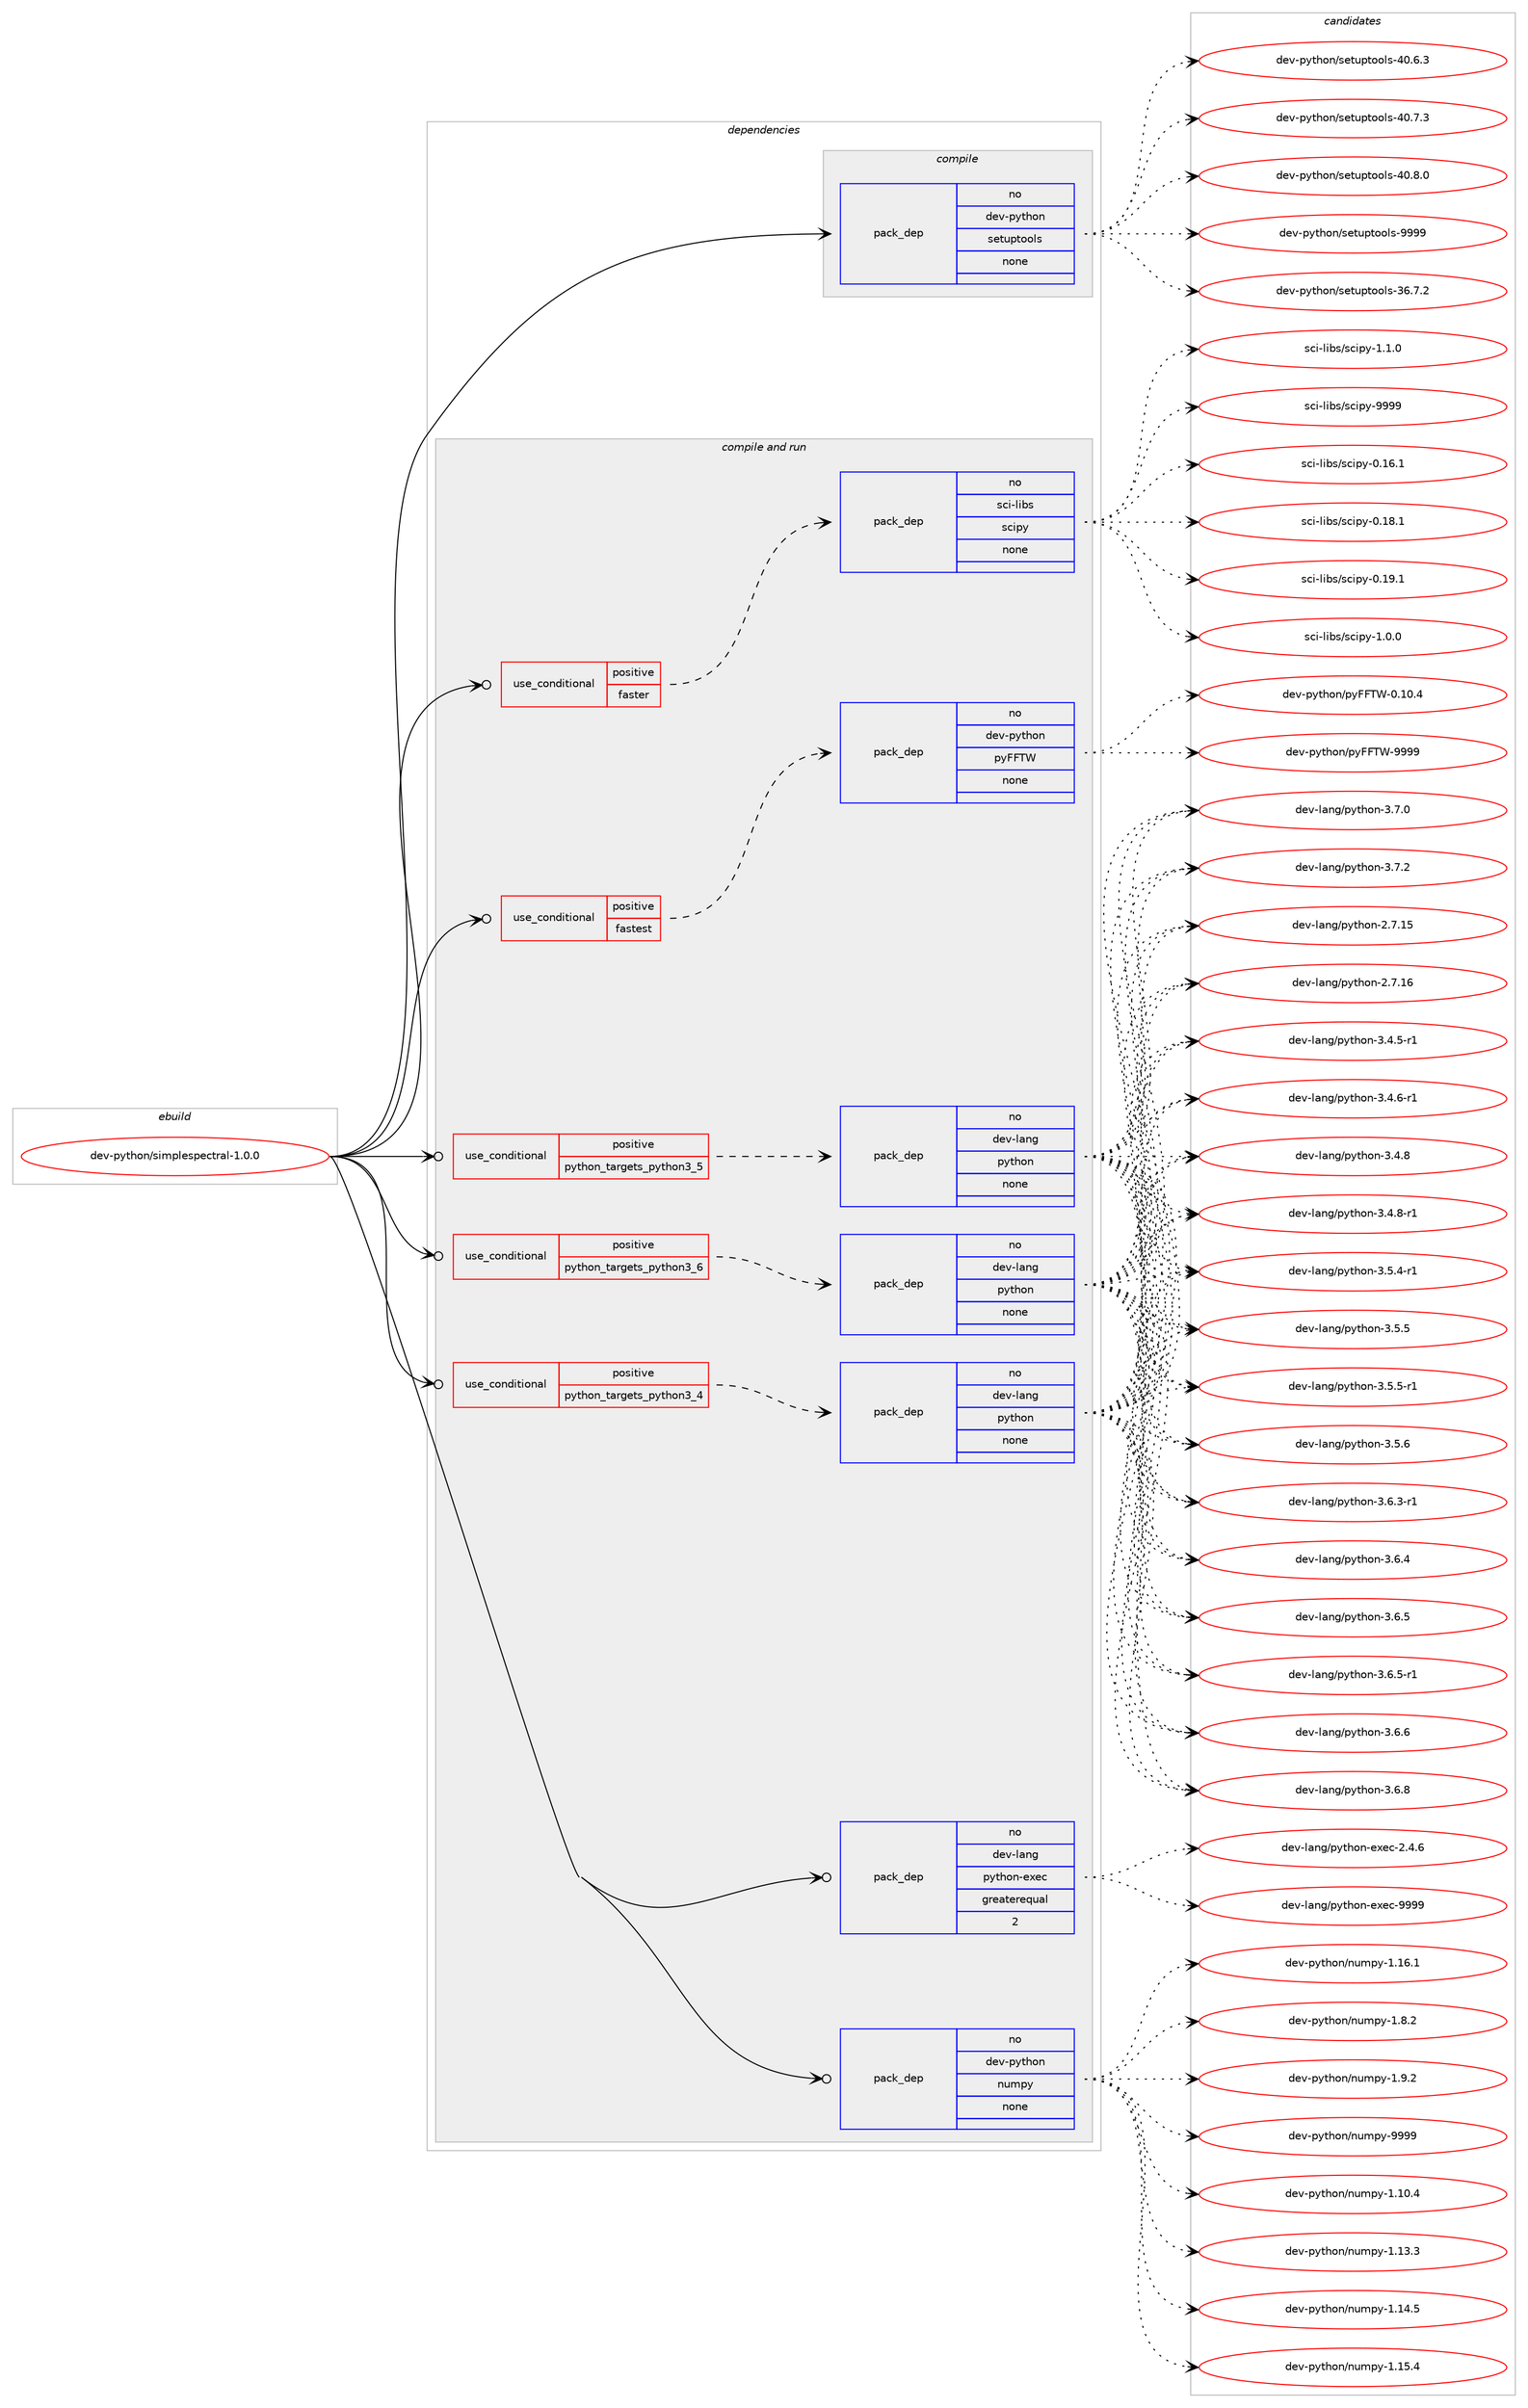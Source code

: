 digraph prolog {

# *************
# Graph options
# *************

newrank=true;
concentrate=true;
compound=true;
graph [rankdir=LR,fontname=Helvetica,fontsize=10,ranksep=1.5];#, ranksep=2.5, nodesep=0.2];
edge  [arrowhead=vee];
node  [fontname=Helvetica,fontsize=10];

# **********
# The ebuild
# **********

subgraph cluster_leftcol {
color=gray;
rank=same;
label=<<i>ebuild</i>>;
id [label="dev-python/simplespectral-1.0.0", color=red, width=4, href="../dev-python/simplespectral-1.0.0.svg"];
}

# ****************
# The dependencies
# ****************

subgraph cluster_midcol {
color=gray;
label=<<i>dependencies</i>>;
subgraph cluster_compile {
fillcolor="#eeeeee";
style=filled;
label=<<i>compile</i>>;
subgraph pack1033247 {
dependency1441230 [label=<<TABLE BORDER="0" CELLBORDER="1" CELLSPACING="0" CELLPADDING="4" WIDTH="220"><TR><TD ROWSPAN="6" CELLPADDING="30">pack_dep</TD></TR><TR><TD WIDTH="110">no</TD></TR><TR><TD>dev-python</TD></TR><TR><TD>setuptools</TD></TR><TR><TD>none</TD></TR><TR><TD></TD></TR></TABLE>>, shape=none, color=blue];
}
id:e -> dependency1441230:w [weight=20,style="solid",arrowhead="vee"];
}
subgraph cluster_compileandrun {
fillcolor="#eeeeee";
style=filled;
label=<<i>compile and run</i>>;
subgraph cond384621 {
dependency1441231 [label=<<TABLE BORDER="0" CELLBORDER="1" CELLSPACING="0" CELLPADDING="4"><TR><TD ROWSPAN="3" CELLPADDING="10">use_conditional</TD></TR><TR><TD>positive</TD></TR><TR><TD>faster</TD></TR></TABLE>>, shape=none, color=red];
subgraph pack1033248 {
dependency1441232 [label=<<TABLE BORDER="0" CELLBORDER="1" CELLSPACING="0" CELLPADDING="4" WIDTH="220"><TR><TD ROWSPAN="6" CELLPADDING="30">pack_dep</TD></TR><TR><TD WIDTH="110">no</TD></TR><TR><TD>sci-libs</TD></TR><TR><TD>scipy</TD></TR><TR><TD>none</TD></TR><TR><TD></TD></TR></TABLE>>, shape=none, color=blue];
}
dependency1441231:e -> dependency1441232:w [weight=20,style="dashed",arrowhead="vee"];
}
id:e -> dependency1441231:w [weight=20,style="solid",arrowhead="odotvee"];
subgraph cond384622 {
dependency1441233 [label=<<TABLE BORDER="0" CELLBORDER="1" CELLSPACING="0" CELLPADDING="4"><TR><TD ROWSPAN="3" CELLPADDING="10">use_conditional</TD></TR><TR><TD>positive</TD></TR><TR><TD>fastest</TD></TR></TABLE>>, shape=none, color=red];
subgraph pack1033249 {
dependency1441234 [label=<<TABLE BORDER="0" CELLBORDER="1" CELLSPACING="0" CELLPADDING="4" WIDTH="220"><TR><TD ROWSPAN="6" CELLPADDING="30">pack_dep</TD></TR><TR><TD WIDTH="110">no</TD></TR><TR><TD>dev-python</TD></TR><TR><TD>pyFFTW</TD></TR><TR><TD>none</TD></TR><TR><TD></TD></TR></TABLE>>, shape=none, color=blue];
}
dependency1441233:e -> dependency1441234:w [weight=20,style="dashed",arrowhead="vee"];
}
id:e -> dependency1441233:w [weight=20,style="solid",arrowhead="odotvee"];
subgraph cond384623 {
dependency1441235 [label=<<TABLE BORDER="0" CELLBORDER="1" CELLSPACING="0" CELLPADDING="4"><TR><TD ROWSPAN="3" CELLPADDING="10">use_conditional</TD></TR><TR><TD>positive</TD></TR><TR><TD>python_targets_python3_4</TD></TR></TABLE>>, shape=none, color=red];
subgraph pack1033250 {
dependency1441236 [label=<<TABLE BORDER="0" CELLBORDER="1" CELLSPACING="0" CELLPADDING="4" WIDTH="220"><TR><TD ROWSPAN="6" CELLPADDING="30">pack_dep</TD></TR><TR><TD WIDTH="110">no</TD></TR><TR><TD>dev-lang</TD></TR><TR><TD>python</TD></TR><TR><TD>none</TD></TR><TR><TD></TD></TR></TABLE>>, shape=none, color=blue];
}
dependency1441235:e -> dependency1441236:w [weight=20,style="dashed",arrowhead="vee"];
}
id:e -> dependency1441235:w [weight=20,style="solid",arrowhead="odotvee"];
subgraph cond384624 {
dependency1441237 [label=<<TABLE BORDER="0" CELLBORDER="1" CELLSPACING="0" CELLPADDING="4"><TR><TD ROWSPAN="3" CELLPADDING="10">use_conditional</TD></TR><TR><TD>positive</TD></TR><TR><TD>python_targets_python3_5</TD></TR></TABLE>>, shape=none, color=red];
subgraph pack1033251 {
dependency1441238 [label=<<TABLE BORDER="0" CELLBORDER="1" CELLSPACING="0" CELLPADDING="4" WIDTH="220"><TR><TD ROWSPAN="6" CELLPADDING="30">pack_dep</TD></TR><TR><TD WIDTH="110">no</TD></TR><TR><TD>dev-lang</TD></TR><TR><TD>python</TD></TR><TR><TD>none</TD></TR><TR><TD></TD></TR></TABLE>>, shape=none, color=blue];
}
dependency1441237:e -> dependency1441238:w [weight=20,style="dashed",arrowhead="vee"];
}
id:e -> dependency1441237:w [weight=20,style="solid",arrowhead="odotvee"];
subgraph cond384625 {
dependency1441239 [label=<<TABLE BORDER="0" CELLBORDER="1" CELLSPACING="0" CELLPADDING="4"><TR><TD ROWSPAN="3" CELLPADDING="10">use_conditional</TD></TR><TR><TD>positive</TD></TR><TR><TD>python_targets_python3_6</TD></TR></TABLE>>, shape=none, color=red];
subgraph pack1033252 {
dependency1441240 [label=<<TABLE BORDER="0" CELLBORDER="1" CELLSPACING="0" CELLPADDING="4" WIDTH="220"><TR><TD ROWSPAN="6" CELLPADDING="30">pack_dep</TD></TR><TR><TD WIDTH="110">no</TD></TR><TR><TD>dev-lang</TD></TR><TR><TD>python</TD></TR><TR><TD>none</TD></TR><TR><TD></TD></TR></TABLE>>, shape=none, color=blue];
}
dependency1441239:e -> dependency1441240:w [weight=20,style="dashed",arrowhead="vee"];
}
id:e -> dependency1441239:w [weight=20,style="solid",arrowhead="odotvee"];
subgraph pack1033253 {
dependency1441241 [label=<<TABLE BORDER="0" CELLBORDER="1" CELLSPACING="0" CELLPADDING="4" WIDTH="220"><TR><TD ROWSPAN="6" CELLPADDING="30">pack_dep</TD></TR><TR><TD WIDTH="110">no</TD></TR><TR><TD>dev-lang</TD></TR><TR><TD>python-exec</TD></TR><TR><TD>greaterequal</TD></TR><TR><TD>2</TD></TR></TABLE>>, shape=none, color=blue];
}
id:e -> dependency1441241:w [weight=20,style="solid",arrowhead="odotvee"];
subgraph pack1033254 {
dependency1441242 [label=<<TABLE BORDER="0" CELLBORDER="1" CELLSPACING="0" CELLPADDING="4" WIDTH="220"><TR><TD ROWSPAN="6" CELLPADDING="30">pack_dep</TD></TR><TR><TD WIDTH="110">no</TD></TR><TR><TD>dev-python</TD></TR><TR><TD>numpy</TD></TR><TR><TD>none</TD></TR><TR><TD></TD></TR></TABLE>>, shape=none, color=blue];
}
id:e -> dependency1441242:w [weight=20,style="solid",arrowhead="odotvee"];
}
subgraph cluster_run {
fillcolor="#eeeeee";
style=filled;
label=<<i>run</i>>;
}
}

# **************
# The candidates
# **************

subgraph cluster_choices {
rank=same;
color=gray;
label=<<i>candidates</i>>;

subgraph choice1033247 {
color=black;
nodesep=1;
choice100101118451121211161041111104711510111611711211611111110811545515446554650 [label="dev-python/setuptools-36.7.2", color=red, width=4,href="../dev-python/setuptools-36.7.2.svg"];
choice100101118451121211161041111104711510111611711211611111110811545524846544651 [label="dev-python/setuptools-40.6.3", color=red, width=4,href="../dev-python/setuptools-40.6.3.svg"];
choice100101118451121211161041111104711510111611711211611111110811545524846554651 [label="dev-python/setuptools-40.7.3", color=red, width=4,href="../dev-python/setuptools-40.7.3.svg"];
choice100101118451121211161041111104711510111611711211611111110811545524846564648 [label="dev-python/setuptools-40.8.0", color=red, width=4,href="../dev-python/setuptools-40.8.0.svg"];
choice10010111845112121116104111110471151011161171121161111111081154557575757 [label="dev-python/setuptools-9999", color=red, width=4,href="../dev-python/setuptools-9999.svg"];
dependency1441230:e -> choice100101118451121211161041111104711510111611711211611111110811545515446554650:w [style=dotted,weight="100"];
dependency1441230:e -> choice100101118451121211161041111104711510111611711211611111110811545524846544651:w [style=dotted,weight="100"];
dependency1441230:e -> choice100101118451121211161041111104711510111611711211611111110811545524846554651:w [style=dotted,weight="100"];
dependency1441230:e -> choice100101118451121211161041111104711510111611711211611111110811545524846564648:w [style=dotted,weight="100"];
dependency1441230:e -> choice10010111845112121116104111110471151011161171121161111111081154557575757:w [style=dotted,weight="100"];
}
subgraph choice1033248 {
color=black;
nodesep=1;
choice115991054510810598115471159910511212145484649544649 [label="sci-libs/scipy-0.16.1", color=red, width=4,href="../sci-libs/scipy-0.16.1.svg"];
choice115991054510810598115471159910511212145484649564649 [label="sci-libs/scipy-0.18.1", color=red, width=4,href="../sci-libs/scipy-0.18.1.svg"];
choice115991054510810598115471159910511212145484649574649 [label="sci-libs/scipy-0.19.1", color=red, width=4,href="../sci-libs/scipy-0.19.1.svg"];
choice1159910545108105981154711599105112121454946484648 [label="sci-libs/scipy-1.0.0", color=red, width=4,href="../sci-libs/scipy-1.0.0.svg"];
choice1159910545108105981154711599105112121454946494648 [label="sci-libs/scipy-1.1.0", color=red, width=4,href="../sci-libs/scipy-1.1.0.svg"];
choice11599105451081059811547115991051121214557575757 [label="sci-libs/scipy-9999", color=red, width=4,href="../sci-libs/scipy-9999.svg"];
dependency1441232:e -> choice115991054510810598115471159910511212145484649544649:w [style=dotted,weight="100"];
dependency1441232:e -> choice115991054510810598115471159910511212145484649564649:w [style=dotted,weight="100"];
dependency1441232:e -> choice115991054510810598115471159910511212145484649574649:w [style=dotted,weight="100"];
dependency1441232:e -> choice1159910545108105981154711599105112121454946484648:w [style=dotted,weight="100"];
dependency1441232:e -> choice1159910545108105981154711599105112121454946494648:w [style=dotted,weight="100"];
dependency1441232:e -> choice11599105451081059811547115991051121214557575757:w [style=dotted,weight="100"];
}
subgraph choice1033249 {
color=black;
nodesep=1;
choice10010111845112121116104111110471121217070848745484649484652 [label="dev-python/pyFFTW-0.10.4", color=red, width=4,href="../dev-python/pyFFTW-0.10.4.svg"];
choice1001011184511212111610411111047112121707084874557575757 [label="dev-python/pyFFTW-9999", color=red, width=4,href="../dev-python/pyFFTW-9999.svg"];
dependency1441234:e -> choice10010111845112121116104111110471121217070848745484649484652:w [style=dotted,weight="100"];
dependency1441234:e -> choice1001011184511212111610411111047112121707084874557575757:w [style=dotted,weight="100"];
}
subgraph choice1033250 {
color=black;
nodesep=1;
choice10010111845108971101034711212111610411111045504655464953 [label="dev-lang/python-2.7.15", color=red, width=4,href="../dev-lang/python-2.7.15.svg"];
choice10010111845108971101034711212111610411111045504655464954 [label="dev-lang/python-2.7.16", color=red, width=4,href="../dev-lang/python-2.7.16.svg"];
choice1001011184510897110103471121211161041111104551465246534511449 [label="dev-lang/python-3.4.5-r1", color=red, width=4,href="../dev-lang/python-3.4.5-r1.svg"];
choice1001011184510897110103471121211161041111104551465246544511449 [label="dev-lang/python-3.4.6-r1", color=red, width=4,href="../dev-lang/python-3.4.6-r1.svg"];
choice100101118451089711010347112121116104111110455146524656 [label="dev-lang/python-3.4.8", color=red, width=4,href="../dev-lang/python-3.4.8.svg"];
choice1001011184510897110103471121211161041111104551465246564511449 [label="dev-lang/python-3.4.8-r1", color=red, width=4,href="../dev-lang/python-3.4.8-r1.svg"];
choice1001011184510897110103471121211161041111104551465346524511449 [label="dev-lang/python-3.5.4-r1", color=red, width=4,href="../dev-lang/python-3.5.4-r1.svg"];
choice100101118451089711010347112121116104111110455146534653 [label="dev-lang/python-3.5.5", color=red, width=4,href="../dev-lang/python-3.5.5.svg"];
choice1001011184510897110103471121211161041111104551465346534511449 [label="dev-lang/python-3.5.5-r1", color=red, width=4,href="../dev-lang/python-3.5.5-r1.svg"];
choice100101118451089711010347112121116104111110455146534654 [label="dev-lang/python-3.5.6", color=red, width=4,href="../dev-lang/python-3.5.6.svg"];
choice1001011184510897110103471121211161041111104551465446514511449 [label="dev-lang/python-3.6.3-r1", color=red, width=4,href="../dev-lang/python-3.6.3-r1.svg"];
choice100101118451089711010347112121116104111110455146544652 [label="dev-lang/python-3.6.4", color=red, width=4,href="../dev-lang/python-3.6.4.svg"];
choice100101118451089711010347112121116104111110455146544653 [label="dev-lang/python-3.6.5", color=red, width=4,href="../dev-lang/python-3.6.5.svg"];
choice1001011184510897110103471121211161041111104551465446534511449 [label="dev-lang/python-3.6.5-r1", color=red, width=4,href="../dev-lang/python-3.6.5-r1.svg"];
choice100101118451089711010347112121116104111110455146544654 [label="dev-lang/python-3.6.6", color=red, width=4,href="../dev-lang/python-3.6.6.svg"];
choice100101118451089711010347112121116104111110455146544656 [label="dev-lang/python-3.6.8", color=red, width=4,href="../dev-lang/python-3.6.8.svg"];
choice100101118451089711010347112121116104111110455146554648 [label="dev-lang/python-3.7.0", color=red, width=4,href="../dev-lang/python-3.7.0.svg"];
choice100101118451089711010347112121116104111110455146554650 [label="dev-lang/python-3.7.2", color=red, width=4,href="../dev-lang/python-3.7.2.svg"];
dependency1441236:e -> choice10010111845108971101034711212111610411111045504655464953:w [style=dotted,weight="100"];
dependency1441236:e -> choice10010111845108971101034711212111610411111045504655464954:w [style=dotted,weight="100"];
dependency1441236:e -> choice1001011184510897110103471121211161041111104551465246534511449:w [style=dotted,weight="100"];
dependency1441236:e -> choice1001011184510897110103471121211161041111104551465246544511449:w [style=dotted,weight="100"];
dependency1441236:e -> choice100101118451089711010347112121116104111110455146524656:w [style=dotted,weight="100"];
dependency1441236:e -> choice1001011184510897110103471121211161041111104551465246564511449:w [style=dotted,weight="100"];
dependency1441236:e -> choice1001011184510897110103471121211161041111104551465346524511449:w [style=dotted,weight="100"];
dependency1441236:e -> choice100101118451089711010347112121116104111110455146534653:w [style=dotted,weight="100"];
dependency1441236:e -> choice1001011184510897110103471121211161041111104551465346534511449:w [style=dotted,weight="100"];
dependency1441236:e -> choice100101118451089711010347112121116104111110455146534654:w [style=dotted,weight="100"];
dependency1441236:e -> choice1001011184510897110103471121211161041111104551465446514511449:w [style=dotted,weight="100"];
dependency1441236:e -> choice100101118451089711010347112121116104111110455146544652:w [style=dotted,weight="100"];
dependency1441236:e -> choice100101118451089711010347112121116104111110455146544653:w [style=dotted,weight="100"];
dependency1441236:e -> choice1001011184510897110103471121211161041111104551465446534511449:w [style=dotted,weight="100"];
dependency1441236:e -> choice100101118451089711010347112121116104111110455146544654:w [style=dotted,weight="100"];
dependency1441236:e -> choice100101118451089711010347112121116104111110455146544656:w [style=dotted,weight="100"];
dependency1441236:e -> choice100101118451089711010347112121116104111110455146554648:w [style=dotted,weight="100"];
dependency1441236:e -> choice100101118451089711010347112121116104111110455146554650:w [style=dotted,weight="100"];
}
subgraph choice1033251 {
color=black;
nodesep=1;
choice10010111845108971101034711212111610411111045504655464953 [label="dev-lang/python-2.7.15", color=red, width=4,href="../dev-lang/python-2.7.15.svg"];
choice10010111845108971101034711212111610411111045504655464954 [label="dev-lang/python-2.7.16", color=red, width=4,href="../dev-lang/python-2.7.16.svg"];
choice1001011184510897110103471121211161041111104551465246534511449 [label="dev-lang/python-3.4.5-r1", color=red, width=4,href="../dev-lang/python-3.4.5-r1.svg"];
choice1001011184510897110103471121211161041111104551465246544511449 [label="dev-lang/python-3.4.6-r1", color=red, width=4,href="../dev-lang/python-3.4.6-r1.svg"];
choice100101118451089711010347112121116104111110455146524656 [label="dev-lang/python-3.4.8", color=red, width=4,href="../dev-lang/python-3.4.8.svg"];
choice1001011184510897110103471121211161041111104551465246564511449 [label="dev-lang/python-3.4.8-r1", color=red, width=4,href="../dev-lang/python-3.4.8-r1.svg"];
choice1001011184510897110103471121211161041111104551465346524511449 [label="dev-lang/python-3.5.4-r1", color=red, width=4,href="../dev-lang/python-3.5.4-r1.svg"];
choice100101118451089711010347112121116104111110455146534653 [label="dev-lang/python-3.5.5", color=red, width=4,href="../dev-lang/python-3.5.5.svg"];
choice1001011184510897110103471121211161041111104551465346534511449 [label="dev-lang/python-3.5.5-r1", color=red, width=4,href="../dev-lang/python-3.5.5-r1.svg"];
choice100101118451089711010347112121116104111110455146534654 [label="dev-lang/python-3.5.6", color=red, width=4,href="../dev-lang/python-3.5.6.svg"];
choice1001011184510897110103471121211161041111104551465446514511449 [label="dev-lang/python-3.6.3-r1", color=red, width=4,href="../dev-lang/python-3.6.3-r1.svg"];
choice100101118451089711010347112121116104111110455146544652 [label="dev-lang/python-3.6.4", color=red, width=4,href="../dev-lang/python-3.6.4.svg"];
choice100101118451089711010347112121116104111110455146544653 [label="dev-lang/python-3.6.5", color=red, width=4,href="../dev-lang/python-3.6.5.svg"];
choice1001011184510897110103471121211161041111104551465446534511449 [label="dev-lang/python-3.6.5-r1", color=red, width=4,href="../dev-lang/python-3.6.5-r1.svg"];
choice100101118451089711010347112121116104111110455146544654 [label="dev-lang/python-3.6.6", color=red, width=4,href="../dev-lang/python-3.6.6.svg"];
choice100101118451089711010347112121116104111110455146544656 [label="dev-lang/python-3.6.8", color=red, width=4,href="../dev-lang/python-3.6.8.svg"];
choice100101118451089711010347112121116104111110455146554648 [label="dev-lang/python-3.7.0", color=red, width=4,href="../dev-lang/python-3.7.0.svg"];
choice100101118451089711010347112121116104111110455146554650 [label="dev-lang/python-3.7.2", color=red, width=4,href="../dev-lang/python-3.7.2.svg"];
dependency1441238:e -> choice10010111845108971101034711212111610411111045504655464953:w [style=dotted,weight="100"];
dependency1441238:e -> choice10010111845108971101034711212111610411111045504655464954:w [style=dotted,weight="100"];
dependency1441238:e -> choice1001011184510897110103471121211161041111104551465246534511449:w [style=dotted,weight="100"];
dependency1441238:e -> choice1001011184510897110103471121211161041111104551465246544511449:w [style=dotted,weight="100"];
dependency1441238:e -> choice100101118451089711010347112121116104111110455146524656:w [style=dotted,weight="100"];
dependency1441238:e -> choice1001011184510897110103471121211161041111104551465246564511449:w [style=dotted,weight="100"];
dependency1441238:e -> choice1001011184510897110103471121211161041111104551465346524511449:w [style=dotted,weight="100"];
dependency1441238:e -> choice100101118451089711010347112121116104111110455146534653:w [style=dotted,weight="100"];
dependency1441238:e -> choice1001011184510897110103471121211161041111104551465346534511449:w [style=dotted,weight="100"];
dependency1441238:e -> choice100101118451089711010347112121116104111110455146534654:w [style=dotted,weight="100"];
dependency1441238:e -> choice1001011184510897110103471121211161041111104551465446514511449:w [style=dotted,weight="100"];
dependency1441238:e -> choice100101118451089711010347112121116104111110455146544652:w [style=dotted,weight="100"];
dependency1441238:e -> choice100101118451089711010347112121116104111110455146544653:w [style=dotted,weight="100"];
dependency1441238:e -> choice1001011184510897110103471121211161041111104551465446534511449:w [style=dotted,weight="100"];
dependency1441238:e -> choice100101118451089711010347112121116104111110455146544654:w [style=dotted,weight="100"];
dependency1441238:e -> choice100101118451089711010347112121116104111110455146544656:w [style=dotted,weight="100"];
dependency1441238:e -> choice100101118451089711010347112121116104111110455146554648:w [style=dotted,weight="100"];
dependency1441238:e -> choice100101118451089711010347112121116104111110455146554650:w [style=dotted,weight="100"];
}
subgraph choice1033252 {
color=black;
nodesep=1;
choice10010111845108971101034711212111610411111045504655464953 [label="dev-lang/python-2.7.15", color=red, width=4,href="../dev-lang/python-2.7.15.svg"];
choice10010111845108971101034711212111610411111045504655464954 [label="dev-lang/python-2.7.16", color=red, width=4,href="../dev-lang/python-2.7.16.svg"];
choice1001011184510897110103471121211161041111104551465246534511449 [label="dev-lang/python-3.4.5-r1", color=red, width=4,href="../dev-lang/python-3.4.5-r1.svg"];
choice1001011184510897110103471121211161041111104551465246544511449 [label="dev-lang/python-3.4.6-r1", color=red, width=4,href="../dev-lang/python-3.4.6-r1.svg"];
choice100101118451089711010347112121116104111110455146524656 [label="dev-lang/python-3.4.8", color=red, width=4,href="../dev-lang/python-3.4.8.svg"];
choice1001011184510897110103471121211161041111104551465246564511449 [label="dev-lang/python-3.4.8-r1", color=red, width=4,href="../dev-lang/python-3.4.8-r1.svg"];
choice1001011184510897110103471121211161041111104551465346524511449 [label="dev-lang/python-3.5.4-r1", color=red, width=4,href="../dev-lang/python-3.5.4-r1.svg"];
choice100101118451089711010347112121116104111110455146534653 [label="dev-lang/python-3.5.5", color=red, width=4,href="../dev-lang/python-3.5.5.svg"];
choice1001011184510897110103471121211161041111104551465346534511449 [label="dev-lang/python-3.5.5-r1", color=red, width=4,href="../dev-lang/python-3.5.5-r1.svg"];
choice100101118451089711010347112121116104111110455146534654 [label="dev-lang/python-3.5.6", color=red, width=4,href="../dev-lang/python-3.5.6.svg"];
choice1001011184510897110103471121211161041111104551465446514511449 [label="dev-lang/python-3.6.3-r1", color=red, width=4,href="../dev-lang/python-3.6.3-r1.svg"];
choice100101118451089711010347112121116104111110455146544652 [label="dev-lang/python-3.6.4", color=red, width=4,href="../dev-lang/python-3.6.4.svg"];
choice100101118451089711010347112121116104111110455146544653 [label="dev-lang/python-3.6.5", color=red, width=4,href="../dev-lang/python-3.6.5.svg"];
choice1001011184510897110103471121211161041111104551465446534511449 [label="dev-lang/python-3.6.5-r1", color=red, width=4,href="../dev-lang/python-3.6.5-r1.svg"];
choice100101118451089711010347112121116104111110455146544654 [label="dev-lang/python-3.6.6", color=red, width=4,href="../dev-lang/python-3.6.6.svg"];
choice100101118451089711010347112121116104111110455146544656 [label="dev-lang/python-3.6.8", color=red, width=4,href="../dev-lang/python-3.6.8.svg"];
choice100101118451089711010347112121116104111110455146554648 [label="dev-lang/python-3.7.0", color=red, width=4,href="../dev-lang/python-3.7.0.svg"];
choice100101118451089711010347112121116104111110455146554650 [label="dev-lang/python-3.7.2", color=red, width=4,href="../dev-lang/python-3.7.2.svg"];
dependency1441240:e -> choice10010111845108971101034711212111610411111045504655464953:w [style=dotted,weight="100"];
dependency1441240:e -> choice10010111845108971101034711212111610411111045504655464954:w [style=dotted,weight="100"];
dependency1441240:e -> choice1001011184510897110103471121211161041111104551465246534511449:w [style=dotted,weight="100"];
dependency1441240:e -> choice1001011184510897110103471121211161041111104551465246544511449:w [style=dotted,weight="100"];
dependency1441240:e -> choice100101118451089711010347112121116104111110455146524656:w [style=dotted,weight="100"];
dependency1441240:e -> choice1001011184510897110103471121211161041111104551465246564511449:w [style=dotted,weight="100"];
dependency1441240:e -> choice1001011184510897110103471121211161041111104551465346524511449:w [style=dotted,weight="100"];
dependency1441240:e -> choice100101118451089711010347112121116104111110455146534653:w [style=dotted,weight="100"];
dependency1441240:e -> choice1001011184510897110103471121211161041111104551465346534511449:w [style=dotted,weight="100"];
dependency1441240:e -> choice100101118451089711010347112121116104111110455146534654:w [style=dotted,weight="100"];
dependency1441240:e -> choice1001011184510897110103471121211161041111104551465446514511449:w [style=dotted,weight="100"];
dependency1441240:e -> choice100101118451089711010347112121116104111110455146544652:w [style=dotted,weight="100"];
dependency1441240:e -> choice100101118451089711010347112121116104111110455146544653:w [style=dotted,weight="100"];
dependency1441240:e -> choice1001011184510897110103471121211161041111104551465446534511449:w [style=dotted,weight="100"];
dependency1441240:e -> choice100101118451089711010347112121116104111110455146544654:w [style=dotted,weight="100"];
dependency1441240:e -> choice100101118451089711010347112121116104111110455146544656:w [style=dotted,weight="100"];
dependency1441240:e -> choice100101118451089711010347112121116104111110455146554648:w [style=dotted,weight="100"];
dependency1441240:e -> choice100101118451089711010347112121116104111110455146554650:w [style=dotted,weight="100"];
}
subgraph choice1033253 {
color=black;
nodesep=1;
choice1001011184510897110103471121211161041111104510112010199455046524654 [label="dev-lang/python-exec-2.4.6", color=red, width=4,href="../dev-lang/python-exec-2.4.6.svg"];
choice10010111845108971101034711212111610411111045101120101994557575757 [label="dev-lang/python-exec-9999", color=red, width=4,href="../dev-lang/python-exec-9999.svg"];
dependency1441241:e -> choice1001011184510897110103471121211161041111104510112010199455046524654:w [style=dotted,weight="100"];
dependency1441241:e -> choice10010111845108971101034711212111610411111045101120101994557575757:w [style=dotted,weight="100"];
}
subgraph choice1033254 {
color=black;
nodesep=1;
choice100101118451121211161041111104711011710911212145494649484652 [label="dev-python/numpy-1.10.4", color=red, width=4,href="../dev-python/numpy-1.10.4.svg"];
choice100101118451121211161041111104711011710911212145494649514651 [label="dev-python/numpy-1.13.3", color=red, width=4,href="../dev-python/numpy-1.13.3.svg"];
choice100101118451121211161041111104711011710911212145494649524653 [label="dev-python/numpy-1.14.5", color=red, width=4,href="../dev-python/numpy-1.14.5.svg"];
choice100101118451121211161041111104711011710911212145494649534652 [label="dev-python/numpy-1.15.4", color=red, width=4,href="../dev-python/numpy-1.15.4.svg"];
choice100101118451121211161041111104711011710911212145494649544649 [label="dev-python/numpy-1.16.1", color=red, width=4,href="../dev-python/numpy-1.16.1.svg"];
choice1001011184511212111610411111047110117109112121454946564650 [label="dev-python/numpy-1.8.2", color=red, width=4,href="../dev-python/numpy-1.8.2.svg"];
choice1001011184511212111610411111047110117109112121454946574650 [label="dev-python/numpy-1.9.2", color=red, width=4,href="../dev-python/numpy-1.9.2.svg"];
choice10010111845112121116104111110471101171091121214557575757 [label="dev-python/numpy-9999", color=red, width=4,href="../dev-python/numpy-9999.svg"];
dependency1441242:e -> choice100101118451121211161041111104711011710911212145494649484652:w [style=dotted,weight="100"];
dependency1441242:e -> choice100101118451121211161041111104711011710911212145494649514651:w [style=dotted,weight="100"];
dependency1441242:e -> choice100101118451121211161041111104711011710911212145494649524653:w [style=dotted,weight="100"];
dependency1441242:e -> choice100101118451121211161041111104711011710911212145494649534652:w [style=dotted,weight="100"];
dependency1441242:e -> choice100101118451121211161041111104711011710911212145494649544649:w [style=dotted,weight="100"];
dependency1441242:e -> choice1001011184511212111610411111047110117109112121454946564650:w [style=dotted,weight="100"];
dependency1441242:e -> choice1001011184511212111610411111047110117109112121454946574650:w [style=dotted,weight="100"];
dependency1441242:e -> choice10010111845112121116104111110471101171091121214557575757:w [style=dotted,weight="100"];
}
}

}
